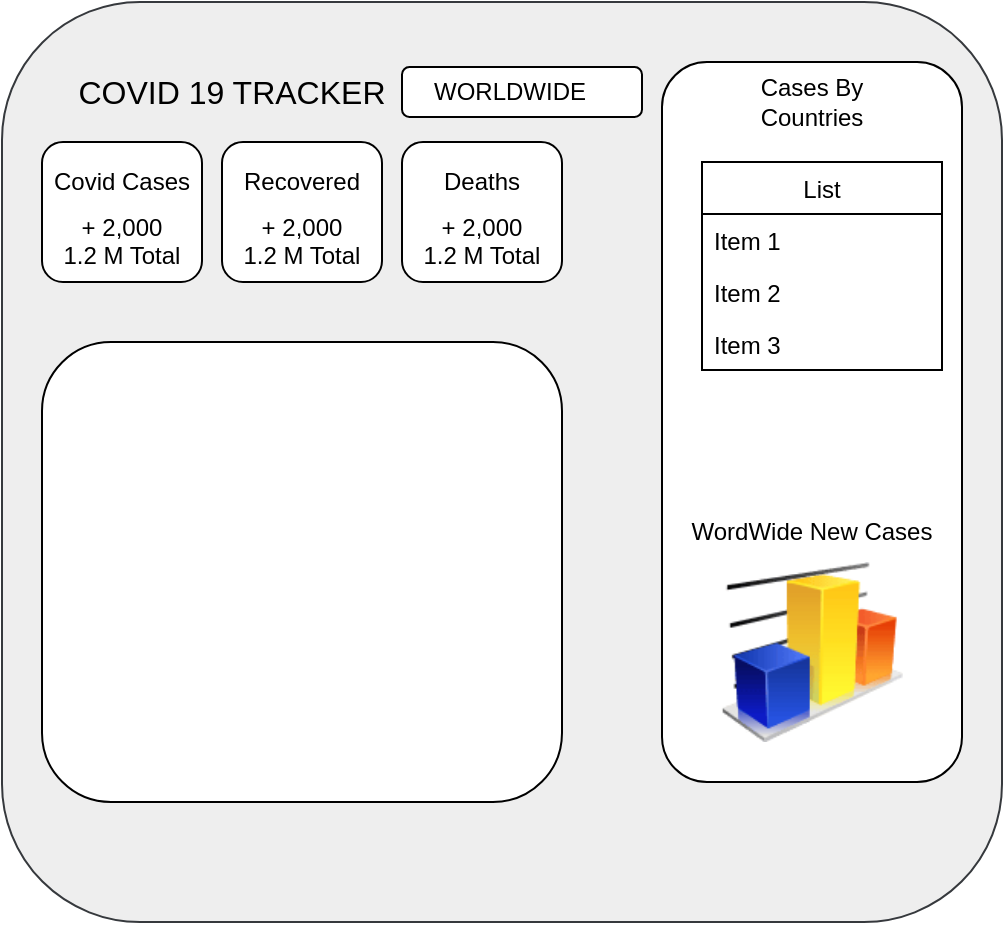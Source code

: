 <mxfile version="13.6.2" type="device"><diagram id="lgoIGYE-QnV0cs2XBbtb" name="Page-1"><mxGraphModel dx="782" dy="469" grid="1" gridSize="10" guides="1" tooltips="1" connect="1" arrows="1" fold="1" page="1" pageScale="1" pageWidth="827" pageHeight="1169" math="0" shadow="0"><root><mxCell id="0"/><mxCell id="1" parent="0"/><mxCell id="sGS6DJtkkD95i9--kmzk-1" value="" style="rounded=1;whiteSpace=wrap;html=1;fillColor=#eeeeee;strokeColor=#36393d;" vertex="1" parent="1"><mxGeometry x="180" y="20" width="500" height="460" as="geometry"/></mxCell><mxCell id="sGS6DJtkkD95i9--kmzk-2" value="&lt;font style=&quot;font-size: 16px&quot;&gt;COVID 19 TRACKER&lt;/font&gt;" style="text;html=1;strokeColor=none;fillColor=none;align=center;verticalAlign=middle;whiteSpace=wrap;rounded=0;" vertex="1" parent="1"><mxGeometry x="200" y="50" width="190" height="30" as="geometry"/></mxCell><mxCell id="sGS6DJtkkD95i9--kmzk-3" value="WORLDWIDE" style="text;html=1;strokeColor=none;fillColor=none;align=center;verticalAlign=middle;whiteSpace=wrap;rounded=0;" vertex="1" parent="1"><mxGeometry x="400" y="55" width="80" height="20" as="geometry"/></mxCell><mxCell id="sGS6DJtkkD95i9--kmzk-4" value="" style="rounded=1;whiteSpace=wrap;html=1;" vertex="1" parent="1"><mxGeometry x="380" y="52.5" width="120" height="25" as="geometry"/></mxCell><mxCell id="sGS6DJtkkD95i9--kmzk-5" value="WORLDWIDE" style="text;html=1;strokeColor=none;fillColor=none;align=center;verticalAlign=middle;whiteSpace=wrap;rounded=0;" vertex="1" parent="1"><mxGeometry x="414" y="55" width="40" height="20" as="geometry"/></mxCell><mxCell id="sGS6DJtkkD95i9--kmzk-6" value="&lt;br&gt;&lt;br&gt;&lt;font face=&quot;helvetica&quot;&gt;+ 2,000&lt;/font&gt;&lt;br&gt;1.2 M Total" style="rounded=1;whiteSpace=wrap;html=1;" vertex="1" parent="1"><mxGeometry x="200" y="90" width="80" height="70" as="geometry"/></mxCell><mxCell id="sGS6DJtkkD95i9--kmzk-7" value="Covid Cases" style="text;html=1;strokeColor=none;fillColor=none;align=center;verticalAlign=middle;whiteSpace=wrap;rounded=0;" vertex="1" parent="1"><mxGeometry x="200" y="100" width="80" height="20" as="geometry"/></mxCell><mxCell id="sGS6DJtkkD95i9--kmzk-8" value="&lt;br&gt;&lt;br&gt;&lt;font face=&quot;helvetica&quot;&gt;+ 2,000&lt;/font&gt;&lt;br&gt;1.2 M Total" style="rounded=1;whiteSpace=wrap;html=1;" vertex="1" parent="1"><mxGeometry x="290" y="90" width="80" height="70" as="geometry"/></mxCell><mxCell id="sGS6DJtkkD95i9--kmzk-9" value="&lt;br&gt;&lt;br&gt;&lt;font face=&quot;helvetica&quot;&gt;+ 2,000&lt;/font&gt;&lt;br&gt;1.2 M Total" style="rounded=1;whiteSpace=wrap;html=1;" vertex="1" parent="1"><mxGeometry x="380" y="90" width="80" height="70" as="geometry"/></mxCell><mxCell id="sGS6DJtkkD95i9--kmzk-10" value="Recovered" style="text;html=1;strokeColor=none;fillColor=none;align=center;verticalAlign=middle;whiteSpace=wrap;rounded=0;" vertex="1" parent="1"><mxGeometry x="310" y="100" width="40" height="20" as="geometry"/></mxCell><mxCell id="sGS6DJtkkD95i9--kmzk-11" value="Deaths" style="text;html=1;strokeColor=none;fillColor=none;align=center;verticalAlign=middle;whiteSpace=wrap;rounded=0;" vertex="1" parent="1"><mxGeometry x="400" y="100" width="40" height="20" as="geometry"/></mxCell><mxCell id="sGS6DJtkkD95i9--kmzk-12" value="" style="shape=image;html=1;verticalAlign=top;verticalLabelPosition=bottom;labelBackgroundColor=#ffffff;imageAspect=0;aspect=fixed;image=https://cdn4.iconfinder.com/data/icons/small-n-flat/24/map-128.png" vertex="1" parent="1"><mxGeometry x="280" y="240" width="128" height="128" as="geometry"/></mxCell><mxCell id="sGS6DJtkkD95i9--kmzk-13" value="" style="rounded=1;whiteSpace=wrap;html=1;" vertex="1" parent="1"><mxGeometry x="200" y="190" width="260" height="230" as="geometry"/></mxCell><mxCell id="sGS6DJtkkD95i9--kmzk-14" value="" style="shape=image;html=1;verticalAlign=top;verticalLabelPosition=bottom;labelBackgroundColor=#ffffff;imageAspect=0;aspect=fixed;image=https://cdn4.iconfinder.com/data/icons/small-n-flat/24/map-128.png" vertex="1" parent="1"><mxGeometry x="230" y="198" width="202" height="202" as="geometry"/></mxCell><mxCell id="sGS6DJtkkD95i9--kmzk-15" value="" style="rounded=1;whiteSpace=wrap;html=1;" vertex="1" parent="1"><mxGeometry x="510" y="50" width="150" height="360" as="geometry"/></mxCell><mxCell id="sGS6DJtkkD95i9--kmzk-16" value="Cases By Countries" style="text;html=1;strokeColor=none;fillColor=none;align=center;verticalAlign=middle;whiteSpace=wrap;rounded=0;" vertex="1" parent="1"><mxGeometry x="535" y="55" width="100" height="30" as="geometry"/></mxCell><mxCell id="sGS6DJtkkD95i9--kmzk-17" value="WordWide New Cases" style="text;html=1;strokeColor=none;fillColor=none;align=center;verticalAlign=middle;whiteSpace=wrap;rounded=0;" vertex="1" parent="1"><mxGeometry x="515" y="280" width="140" height="10" as="geometry"/></mxCell><mxCell id="sGS6DJtkkD95i9--kmzk-19" value="List" style="swimlane;fontStyle=0;childLayout=stackLayout;horizontal=1;startSize=26;fillColor=none;horizontalStack=0;resizeParent=1;resizeParentMax=0;resizeLast=0;collapsible=1;marginBottom=0;" vertex="1" parent="1"><mxGeometry x="530" y="100" width="120" height="104" as="geometry"/></mxCell><mxCell id="sGS6DJtkkD95i9--kmzk-20" value="Item 1" style="text;strokeColor=none;fillColor=none;align=left;verticalAlign=top;spacingLeft=4;spacingRight=4;overflow=hidden;rotatable=0;points=[[0,0.5],[1,0.5]];portConstraint=eastwest;" vertex="1" parent="sGS6DJtkkD95i9--kmzk-19"><mxGeometry y="26" width="120" height="26" as="geometry"/></mxCell><mxCell id="sGS6DJtkkD95i9--kmzk-21" value="Item 2" style="text;strokeColor=none;fillColor=none;align=left;verticalAlign=top;spacingLeft=4;spacingRight=4;overflow=hidden;rotatable=0;points=[[0,0.5],[1,0.5]];portConstraint=eastwest;" vertex="1" parent="sGS6DJtkkD95i9--kmzk-19"><mxGeometry y="52" width="120" height="26" as="geometry"/></mxCell><mxCell id="sGS6DJtkkD95i9--kmzk-22" value="Item 3" style="text;strokeColor=none;fillColor=none;align=left;verticalAlign=top;spacingLeft=4;spacingRight=4;overflow=hidden;rotatable=0;points=[[0,0.5],[1,0.5]];portConstraint=eastwest;" vertex="1" parent="sGS6DJtkkD95i9--kmzk-19"><mxGeometry y="78" width="120" height="26" as="geometry"/></mxCell><mxCell id="sGS6DJtkkD95i9--kmzk-39" value="" style="image;html=1;image=img/lib/clip_art/finance/Graph_128x128.png" vertex="1" parent="1"><mxGeometry x="530" y="300" width="110" height="90" as="geometry"/></mxCell></root></mxGraphModel></diagram></mxfile>